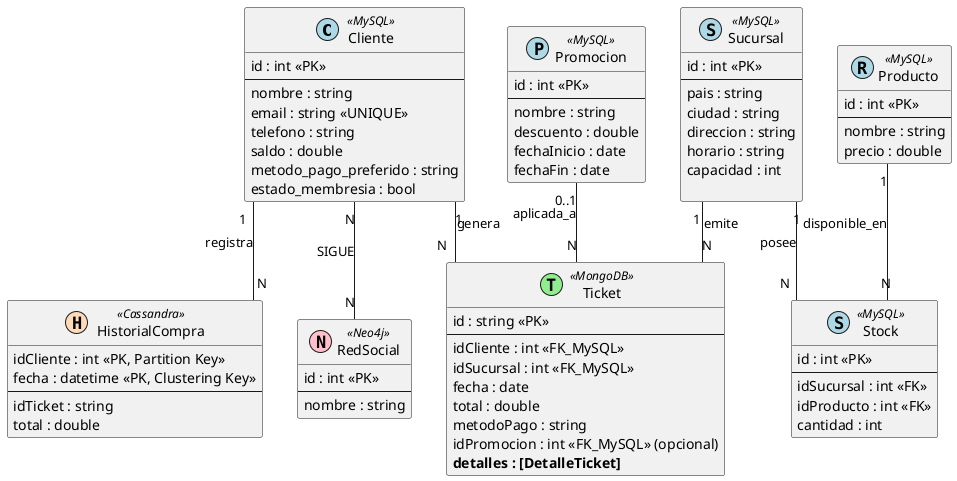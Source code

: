 @startuml Starbucks_Poliglota_Definitiva
skinparam linetype ortho
skinparam Entity {
  BorderColor black
  FontName Arial
}

' 1. Definición de Estereotipos para DBs
entity Cliente <<(C,#ADD8E6) MySQL>> {
  id : int <<PK>>
  --
  nombre : string
  email : string <<UNIQUE>>
  telefono : string
  saldo : double
  metodo_pago_preferido : string
  estado_membresia : bool
}

entity Sucursal <<(S,#ADD8E6) MySQL>> {
  id : int <<PK>>
  --
  pais : string
  ciudad : string
  direccion : string
  horario : string
  capacidad : int
  
}

entity Promocion <<(P,#ADD8E6) MySQL>> {
  id : int <<PK>>
  --
  nombre : string
  descuento : double
  fechaInicio : date
  fechaFin : date
}

entity Producto <<(R,#ADD8E6) MySQL>> {
  id : int <<PK>>
  --
  nombre : string
  precio : double
}

entity Stock <<(S,#ADD8E6) MySQL>> {
  id : int <<PK>>
  --
  idSucursal : int <<FK>>
  idProducto : int <<FK>>
  cantidad : int
}

' 2. Entidad Transaccional (MongoDB)
entity Ticket <<(T,#90EE90) MongoDB>> {
  id : string <<PK>>
  --
  idCliente : int <<FK_MySQL>>
  idSucursal : int <<FK_MySQL>>
  fecha : date
  total : double
  metodoPago : string
  idPromocion : int <<FK_MySQL>> (opcional)
  **detalles : [DetalleTicket]**
}

' 3. Entidad Analítica (Cassandra)
entity HistorialCompra <<(H,#FFDAB9) Cassandra>> {
  idCliente : int <<PK, Partition Key>>
  fecha : datetime <<PK, Clustering Key>>
  --
  idTicket : string
  total : double
}

' 4. Entidad de Relación (Neo4j)
entity RedSocial <<(N,#FFC0CB) Neo4j>> {
  id : int <<PK>>
  --
  nombre : string
}

' 5. Relaciones
Cliente "1" -- "N" Ticket : genera
Sucursal "1" -- "N" Ticket : emite

Sucursal "1" -- "N" Stock : posee
Producto "1" -- "N" Stock : disponible_en

Promocion "0..1" -- "N" Ticket : aplicada_a

Cliente "1" -- "N" HistorialCompra : registra

' Relación Gráfica (Neo4j)
Cliente "N" -- "N" RedSocial : SIGUE

@enduml